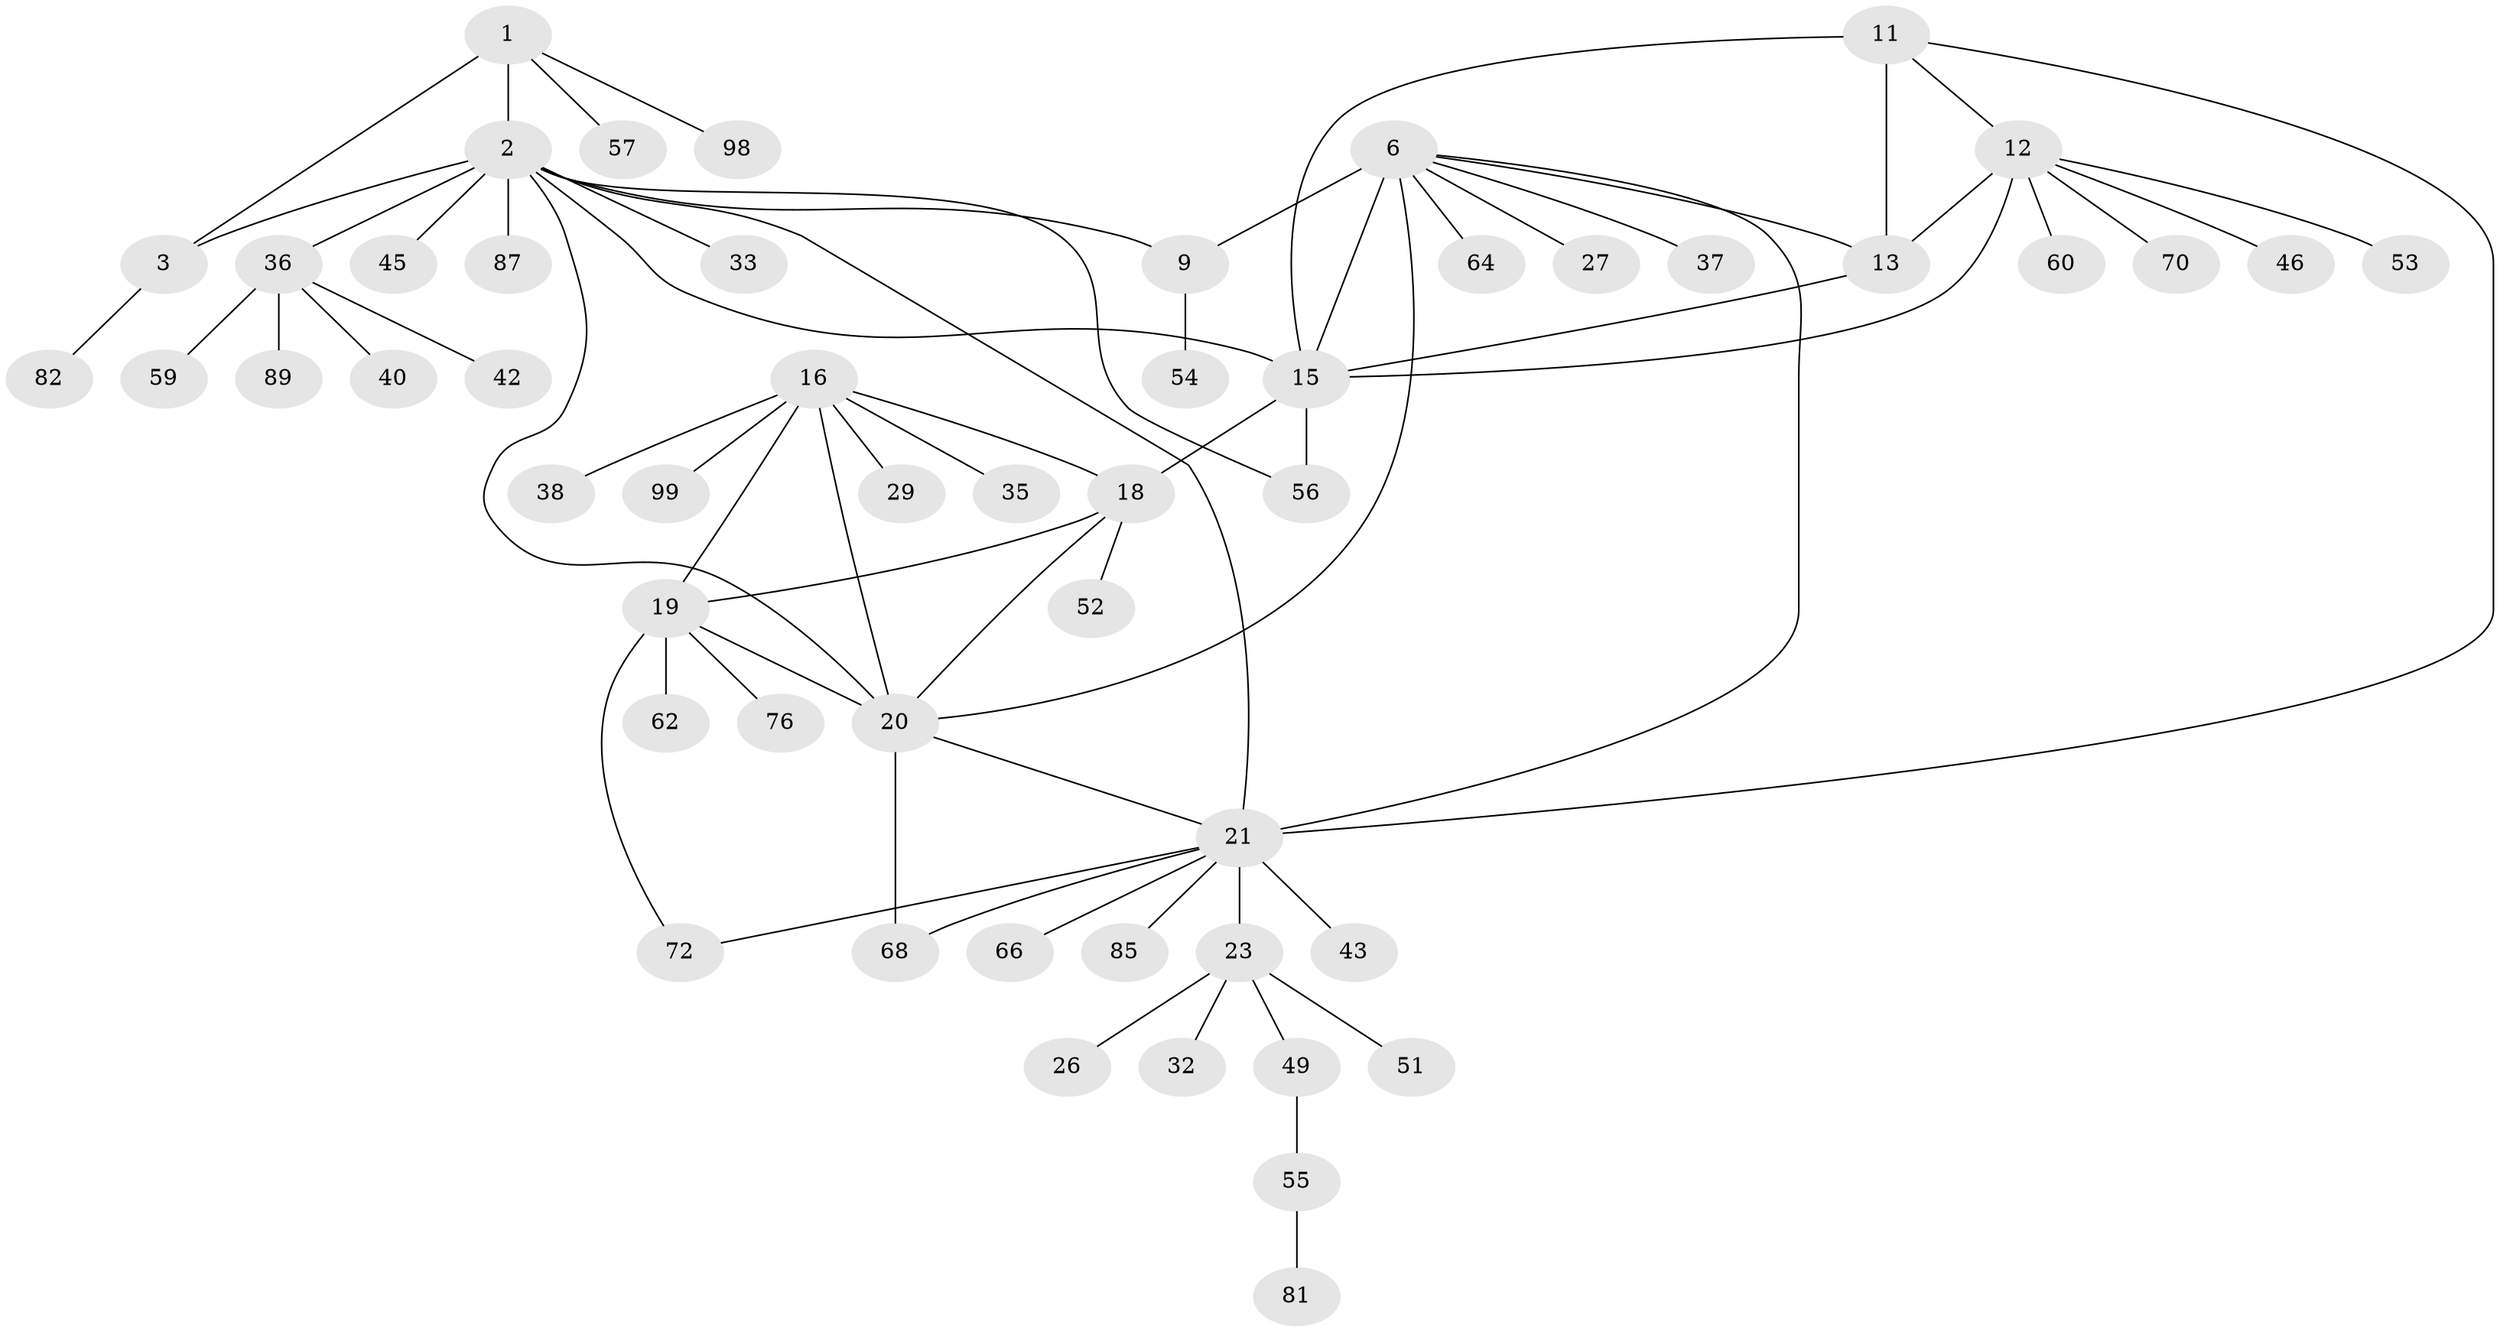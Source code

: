 // original degree distribution, {6: 0.056074766355140186, 7: 0.037383177570093455, 5: 0.04672897196261682, 8: 0.04672897196261682, 13: 0.009345794392523364, 11: 0.009345794392523364, 12: 0.009345794392523364, 9: 0.018691588785046728, 4: 0.009345794392523364, 1: 0.5607476635514018, 3: 0.028037383177570093, 2: 0.16822429906542055}
// Generated by graph-tools (version 1.1) at 2025/15/03/09/25 04:15:44]
// undirected, 53 vertices, 69 edges
graph export_dot {
graph [start="1"]
  node [color=gray90,style=filled];
  1;
  2 [super="+31+5+4"];
  3;
  6 [super="+44+91+94+101+103+78+83+7"];
  9 [super="+48"];
  11 [super="+74+30"];
  12 [super="+50+95+105+106"];
  13 [super="+14+100+79"];
  15;
  16 [super="+17"];
  18;
  19;
  20 [super="+69+93+90+39"];
  21 [super="+58+22+47+92+102+65"];
  23;
  26;
  27;
  29;
  32;
  33;
  35;
  36 [super="+63"];
  37 [super="+84+88"];
  38;
  40;
  42 [super="+86"];
  43;
  45;
  46;
  49;
  51;
  52;
  53;
  54;
  55;
  56;
  57 [super="+107"];
  59 [super="+75"];
  60;
  62;
  64;
  66;
  68;
  70;
  72;
  76 [super="+80"];
  81;
  82;
  85;
  87;
  89;
  98;
  99 [super="+104"];
  1 -- 2 [weight=3];
  1 -- 3;
  1 -- 57;
  1 -- 98;
  2 -- 3 [weight=3];
  2 -- 20;
  2 -- 56;
  2 -- 36;
  2 -- 45;
  2 -- 87;
  2 -- 9;
  2 -- 21;
  2 -- 33;
  2 -- 15;
  3 -- 82;
  6 -- 9 [weight=4];
  6 -- 27;
  6 -- 37;
  6 -- 15;
  6 -- 64;
  6 -- 20;
  6 -- 21;
  6 -- 13;
  9 -- 54;
  11 -- 12;
  11 -- 13 [weight=2];
  11 -- 15;
  11 -- 21;
  12 -- 13 [weight=2];
  12 -- 15;
  12 -- 46;
  12 -- 60;
  12 -- 70;
  12 -- 53;
  13 -- 15 [weight=2];
  15 -- 18;
  15 -- 56;
  16 -- 18 [weight=2];
  16 -- 19 [weight=2];
  16 -- 20 [weight=2];
  16 -- 29;
  16 -- 38;
  16 -- 99;
  16 -- 35;
  18 -- 19;
  18 -- 20;
  18 -- 52;
  19 -- 20;
  19 -- 62;
  19 -- 72;
  19 -- 76;
  20 -- 68;
  20 -- 21;
  21 -- 23 [weight=4];
  21 -- 66;
  21 -- 68;
  21 -- 72;
  21 -- 43;
  21 -- 85;
  23 -- 26;
  23 -- 32;
  23 -- 49;
  23 -- 51;
  36 -- 40;
  36 -- 42;
  36 -- 59;
  36 -- 89;
  49 -- 55;
  55 -- 81;
}
